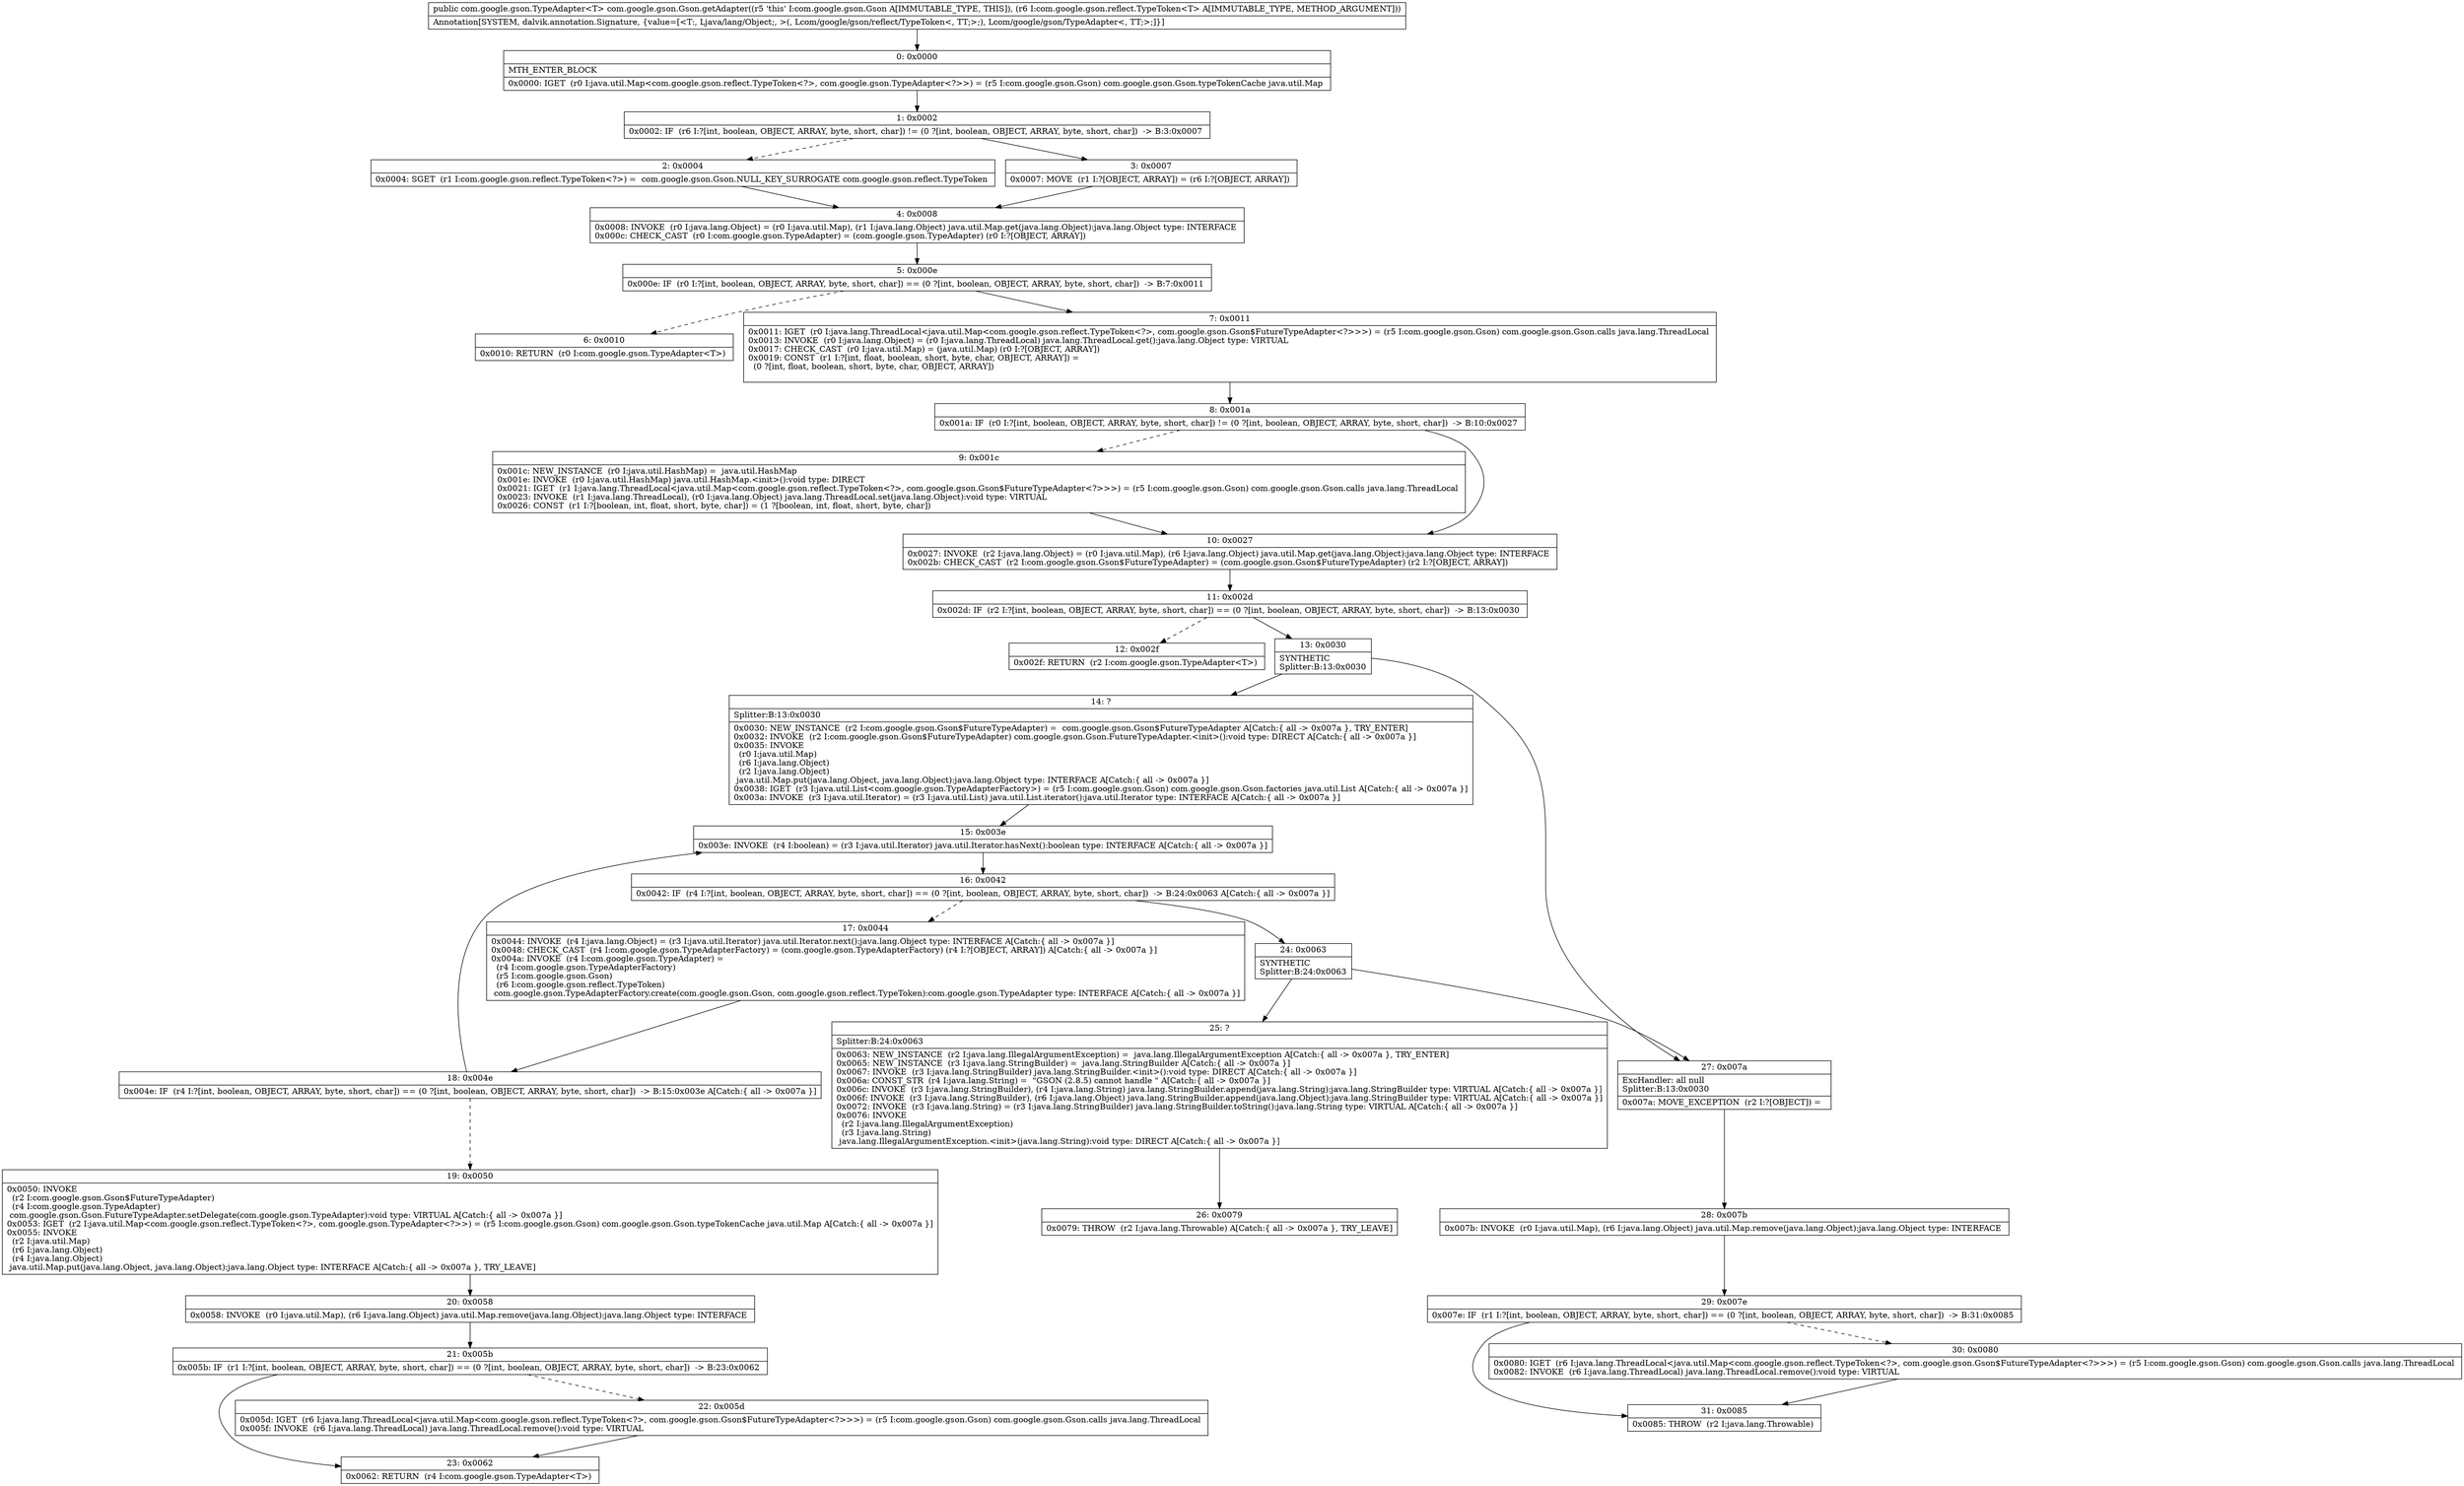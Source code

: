 digraph "CFG forcom.google.gson.Gson.getAdapter(Lcom\/google\/gson\/reflect\/TypeToken;)Lcom\/google\/gson\/TypeAdapter;" {
Node_0 [shape=record,label="{0\:\ 0x0000|MTH_ENTER_BLOCK\l|0x0000: IGET  (r0 I:java.util.Map\<com.google.gson.reflect.TypeToken\<?\>, com.google.gson.TypeAdapter\<?\>\>) = (r5 I:com.google.gson.Gson) com.google.gson.Gson.typeTokenCache java.util.Map \l}"];
Node_1 [shape=record,label="{1\:\ 0x0002|0x0002: IF  (r6 I:?[int, boolean, OBJECT, ARRAY, byte, short, char]) != (0 ?[int, boolean, OBJECT, ARRAY, byte, short, char])  \-\> B:3:0x0007 \l}"];
Node_2 [shape=record,label="{2\:\ 0x0004|0x0004: SGET  (r1 I:com.google.gson.reflect.TypeToken\<?\>) =  com.google.gson.Gson.NULL_KEY_SURROGATE com.google.gson.reflect.TypeToken \l}"];
Node_3 [shape=record,label="{3\:\ 0x0007|0x0007: MOVE  (r1 I:?[OBJECT, ARRAY]) = (r6 I:?[OBJECT, ARRAY]) \l}"];
Node_4 [shape=record,label="{4\:\ 0x0008|0x0008: INVOKE  (r0 I:java.lang.Object) = (r0 I:java.util.Map), (r1 I:java.lang.Object) java.util.Map.get(java.lang.Object):java.lang.Object type: INTERFACE \l0x000c: CHECK_CAST  (r0 I:com.google.gson.TypeAdapter) = (com.google.gson.TypeAdapter) (r0 I:?[OBJECT, ARRAY]) \l}"];
Node_5 [shape=record,label="{5\:\ 0x000e|0x000e: IF  (r0 I:?[int, boolean, OBJECT, ARRAY, byte, short, char]) == (0 ?[int, boolean, OBJECT, ARRAY, byte, short, char])  \-\> B:7:0x0011 \l}"];
Node_6 [shape=record,label="{6\:\ 0x0010|0x0010: RETURN  (r0 I:com.google.gson.TypeAdapter\<T\>) \l}"];
Node_7 [shape=record,label="{7\:\ 0x0011|0x0011: IGET  (r0 I:java.lang.ThreadLocal\<java.util.Map\<com.google.gson.reflect.TypeToken\<?\>, com.google.gson.Gson$FutureTypeAdapter\<?\>\>\>) = (r5 I:com.google.gson.Gson) com.google.gson.Gson.calls java.lang.ThreadLocal \l0x0013: INVOKE  (r0 I:java.lang.Object) = (r0 I:java.lang.ThreadLocal) java.lang.ThreadLocal.get():java.lang.Object type: VIRTUAL \l0x0017: CHECK_CAST  (r0 I:java.util.Map) = (java.util.Map) (r0 I:?[OBJECT, ARRAY]) \l0x0019: CONST  (r1 I:?[int, float, boolean, short, byte, char, OBJECT, ARRAY]) = \l  (0 ?[int, float, boolean, short, byte, char, OBJECT, ARRAY])\l \l}"];
Node_8 [shape=record,label="{8\:\ 0x001a|0x001a: IF  (r0 I:?[int, boolean, OBJECT, ARRAY, byte, short, char]) != (0 ?[int, boolean, OBJECT, ARRAY, byte, short, char])  \-\> B:10:0x0027 \l}"];
Node_9 [shape=record,label="{9\:\ 0x001c|0x001c: NEW_INSTANCE  (r0 I:java.util.HashMap) =  java.util.HashMap \l0x001e: INVOKE  (r0 I:java.util.HashMap) java.util.HashMap.\<init\>():void type: DIRECT \l0x0021: IGET  (r1 I:java.lang.ThreadLocal\<java.util.Map\<com.google.gson.reflect.TypeToken\<?\>, com.google.gson.Gson$FutureTypeAdapter\<?\>\>\>) = (r5 I:com.google.gson.Gson) com.google.gson.Gson.calls java.lang.ThreadLocal \l0x0023: INVOKE  (r1 I:java.lang.ThreadLocal), (r0 I:java.lang.Object) java.lang.ThreadLocal.set(java.lang.Object):void type: VIRTUAL \l0x0026: CONST  (r1 I:?[boolean, int, float, short, byte, char]) = (1 ?[boolean, int, float, short, byte, char]) \l}"];
Node_10 [shape=record,label="{10\:\ 0x0027|0x0027: INVOKE  (r2 I:java.lang.Object) = (r0 I:java.util.Map), (r6 I:java.lang.Object) java.util.Map.get(java.lang.Object):java.lang.Object type: INTERFACE \l0x002b: CHECK_CAST  (r2 I:com.google.gson.Gson$FutureTypeAdapter) = (com.google.gson.Gson$FutureTypeAdapter) (r2 I:?[OBJECT, ARRAY]) \l}"];
Node_11 [shape=record,label="{11\:\ 0x002d|0x002d: IF  (r2 I:?[int, boolean, OBJECT, ARRAY, byte, short, char]) == (0 ?[int, boolean, OBJECT, ARRAY, byte, short, char])  \-\> B:13:0x0030 \l}"];
Node_12 [shape=record,label="{12\:\ 0x002f|0x002f: RETURN  (r2 I:com.google.gson.TypeAdapter\<T\>) \l}"];
Node_13 [shape=record,label="{13\:\ 0x0030|SYNTHETIC\lSplitter:B:13:0x0030\l}"];
Node_14 [shape=record,label="{14\:\ ?|Splitter:B:13:0x0030\l|0x0030: NEW_INSTANCE  (r2 I:com.google.gson.Gson$FutureTypeAdapter) =  com.google.gson.Gson$FutureTypeAdapter A[Catch:\{ all \-\> 0x007a \}, TRY_ENTER]\l0x0032: INVOKE  (r2 I:com.google.gson.Gson$FutureTypeAdapter) com.google.gson.Gson.FutureTypeAdapter.\<init\>():void type: DIRECT A[Catch:\{ all \-\> 0x007a \}]\l0x0035: INVOKE  \l  (r0 I:java.util.Map)\l  (r6 I:java.lang.Object)\l  (r2 I:java.lang.Object)\l java.util.Map.put(java.lang.Object, java.lang.Object):java.lang.Object type: INTERFACE A[Catch:\{ all \-\> 0x007a \}]\l0x0038: IGET  (r3 I:java.util.List\<com.google.gson.TypeAdapterFactory\>) = (r5 I:com.google.gson.Gson) com.google.gson.Gson.factories java.util.List A[Catch:\{ all \-\> 0x007a \}]\l0x003a: INVOKE  (r3 I:java.util.Iterator) = (r3 I:java.util.List) java.util.List.iterator():java.util.Iterator type: INTERFACE A[Catch:\{ all \-\> 0x007a \}]\l}"];
Node_15 [shape=record,label="{15\:\ 0x003e|0x003e: INVOKE  (r4 I:boolean) = (r3 I:java.util.Iterator) java.util.Iterator.hasNext():boolean type: INTERFACE A[Catch:\{ all \-\> 0x007a \}]\l}"];
Node_16 [shape=record,label="{16\:\ 0x0042|0x0042: IF  (r4 I:?[int, boolean, OBJECT, ARRAY, byte, short, char]) == (0 ?[int, boolean, OBJECT, ARRAY, byte, short, char])  \-\> B:24:0x0063 A[Catch:\{ all \-\> 0x007a \}]\l}"];
Node_17 [shape=record,label="{17\:\ 0x0044|0x0044: INVOKE  (r4 I:java.lang.Object) = (r3 I:java.util.Iterator) java.util.Iterator.next():java.lang.Object type: INTERFACE A[Catch:\{ all \-\> 0x007a \}]\l0x0048: CHECK_CAST  (r4 I:com.google.gson.TypeAdapterFactory) = (com.google.gson.TypeAdapterFactory) (r4 I:?[OBJECT, ARRAY]) A[Catch:\{ all \-\> 0x007a \}]\l0x004a: INVOKE  (r4 I:com.google.gson.TypeAdapter) = \l  (r4 I:com.google.gson.TypeAdapterFactory)\l  (r5 I:com.google.gson.Gson)\l  (r6 I:com.google.gson.reflect.TypeToken)\l com.google.gson.TypeAdapterFactory.create(com.google.gson.Gson, com.google.gson.reflect.TypeToken):com.google.gson.TypeAdapter type: INTERFACE A[Catch:\{ all \-\> 0x007a \}]\l}"];
Node_18 [shape=record,label="{18\:\ 0x004e|0x004e: IF  (r4 I:?[int, boolean, OBJECT, ARRAY, byte, short, char]) == (0 ?[int, boolean, OBJECT, ARRAY, byte, short, char])  \-\> B:15:0x003e A[Catch:\{ all \-\> 0x007a \}]\l}"];
Node_19 [shape=record,label="{19\:\ 0x0050|0x0050: INVOKE  \l  (r2 I:com.google.gson.Gson$FutureTypeAdapter)\l  (r4 I:com.google.gson.TypeAdapter)\l com.google.gson.Gson.FutureTypeAdapter.setDelegate(com.google.gson.TypeAdapter):void type: VIRTUAL A[Catch:\{ all \-\> 0x007a \}]\l0x0053: IGET  (r2 I:java.util.Map\<com.google.gson.reflect.TypeToken\<?\>, com.google.gson.TypeAdapter\<?\>\>) = (r5 I:com.google.gson.Gson) com.google.gson.Gson.typeTokenCache java.util.Map A[Catch:\{ all \-\> 0x007a \}]\l0x0055: INVOKE  \l  (r2 I:java.util.Map)\l  (r6 I:java.lang.Object)\l  (r4 I:java.lang.Object)\l java.util.Map.put(java.lang.Object, java.lang.Object):java.lang.Object type: INTERFACE A[Catch:\{ all \-\> 0x007a \}, TRY_LEAVE]\l}"];
Node_20 [shape=record,label="{20\:\ 0x0058|0x0058: INVOKE  (r0 I:java.util.Map), (r6 I:java.lang.Object) java.util.Map.remove(java.lang.Object):java.lang.Object type: INTERFACE \l}"];
Node_21 [shape=record,label="{21\:\ 0x005b|0x005b: IF  (r1 I:?[int, boolean, OBJECT, ARRAY, byte, short, char]) == (0 ?[int, boolean, OBJECT, ARRAY, byte, short, char])  \-\> B:23:0x0062 \l}"];
Node_22 [shape=record,label="{22\:\ 0x005d|0x005d: IGET  (r6 I:java.lang.ThreadLocal\<java.util.Map\<com.google.gson.reflect.TypeToken\<?\>, com.google.gson.Gson$FutureTypeAdapter\<?\>\>\>) = (r5 I:com.google.gson.Gson) com.google.gson.Gson.calls java.lang.ThreadLocal \l0x005f: INVOKE  (r6 I:java.lang.ThreadLocal) java.lang.ThreadLocal.remove():void type: VIRTUAL \l}"];
Node_23 [shape=record,label="{23\:\ 0x0062|0x0062: RETURN  (r4 I:com.google.gson.TypeAdapter\<T\>) \l}"];
Node_24 [shape=record,label="{24\:\ 0x0063|SYNTHETIC\lSplitter:B:24:0x0063\l}"];
Node_25 [shape=record,label="{25\:\ ?|Splitter:B:24:0x0063\l|0x0063: NEW_INSTANCE  (r2 I:java.lang.IllegalArgumentException) =  java.lang.IllegalArgumentException A[Catch:\{ all \-\> 0x007a \}, TRY_ENTER]\l0x0065: NEW_INSTANCE  (r3 I:java.lang.StringBuilder) =  java.lang.StringBuilder A[Catch:\{ all \-\> 0x007a \}]\l0x0067: INVOKE  (r3 I:java.lang.StringBuilder) java.lang.StringBuilder.\<init\>():void type: DIRECT A[Catch:\{ all \-\> 0x007a \}]\l0x006a: CONST_STR  (r4 I:java.lang.String) =  \"GSON (2.8.5) cannot handle \" A[Catch:\{ all \-\> 0x007a \}]\l0x006c: INVOKE  (r3 I:java.lang.StringBuilder), (r4 I:java.lang.String) java.lang.StringBuilder.append(java.lang.String):java.lang.StringBuilder type: VIRTUAL A[Catch:\{ all \-\> 0x007a \}]\l0x006f: INVOKE  (r3 I:java.lang.StringBuilder), (r6 I:java.lang.Object) java.lang.StringBuilder.append(java.lang.Object):java.lang.StringBuilder type: VIRTUAL A[Catch:\{ all \-\> 0x007a \}]\l0x0072: INVOKE  (r3 I:java.lang.String) = (r3 I:java.lang.StringBuilder) java.lang.StringBuilder.toString():java.lang.String type: VIRTUAL A[Catch:\{ all \-\> 0x007a \}]\l0x0076: INVOKE  \l  (r2 I:java.lang.IllegalArgumentException)\l  (r3 I:java.lang.String)\l java.lang.IllegalArgumentException.\<init\>(java.lang.String):void type: DIRECT A[Catch:\{ all \-\> 0x007a \}]\l}"];
Node_26 [shape=record,label="{26\:\ 0x0079|0x0079: THROW  (r2 I:java.lang.Throwable) A[Catch:\{ all \-\> 0x007a \}, TRY_LEAVE]\l}"];
Node_27 [shape=record,label="{27\:\ 0x007a|ExcHandler: all null\lSplitter:B:13:0x0030\l|0x007a: MOVE_EXCEPTION  (r2 I:?[OBJECT]) =  \l}"];
Node_28 [shape=record,label="{28\:\ 0x007b|0x007b: INVOKE  (r0 I:java.util.Map), (r6 I:java.lang.Object) java.util.Map.remove(java.lang.Object):java.lang.Object type: INTERFACE \l}"];
Node_29 [shape=record,label="{29\:\ 0x007e|0x007e: IF  (r1 I:?[int, boolean, OBJECT, ARRAY, byte, short, char]) == (0 ?[int, boolean, OBJECT, ARRAY, byte, short, char])  \-\> B:31:0x0085 \l}"];
Node_30 [shape=record,label="{30\:\ 0x0080|0x0080: IGET  (r6 I:java.lang.ThreadLocal\<java.util.Map\<com.google.gson.reflect.TypeToken\<?\>, com.google.gson.Gson$FutureTypeAdapter\<?\>\>\>) = (r5 I:com.google.gson.Gson) com.google.gson.Gson.calls java.lang.ThreadLocal \l0x0082: INVOKE  (r6 I:java.lang.ThreadLocal) java.lang.ThreadLocal.remove():void type: VIRTUAL \l}"];
Node_31 [shape=record,label="{31\:\ 0x0085|0x0085: THROW  (r2 I:java.lang.Throwable) \l}"];
MethodNode[shape=record,label="{public com.google.gson.TypeAdapter\<T\> com.google.gson.Gson.getAdapter((r5 'this' I:com.google.gson.Gson A[IMMUTABLE_TYPE, THIS]), (r6 I:com.google.gson.reflect.TypeToken\<T\> A[IMMUTABLE_TYPE, METHOD_ARGUMENT]))  | Annotation[SYSTEM, dalvik.annotation.Signature, \{value=[\<T:, Ljava\/lang\/Object;, \>(, Lcom\/google\/gson\/reflect\/TypeToken\<, TT;\>;), Lcom\/google\/gson\/TypeAdapter\<, TT;\>;]\}]\l}"];
MethodNode -> Node_0;
Node_0 -> Node_1;
Node_1 -> Node_2[style=dashed];
Node_1 -> Node_3;
Node_2 -> Node_4;
Node_3 -> Node_4;
Node_4 -> Node_5;
Node_5 -> Node_6[style=dashed];
Node_5 -> Node_7;
Node_7 -> Node_8;
Node_8 -> Node_9[style=dashed];
Node_8 -> Node_10;
Node_9 -> Node_10;
Node_10 -> Node_11;
Node_11 -> Node_12[style=dashed];
Node_11 -> Node_13;
Node_13 -> Node_14;
Node_13 -> Node_27;
Node_14 -> Node_15;
Node_15 -> Node_16;
Node_16 -> Node_17[style=dashed];
Node_16 -> Node_24;
Node_17 -> Node_18;
Node_18 -> Node_15;
Node_18 -> Node_19[style=dashed];
Node_19 -> Node_20;
Node_20 -> Node_21;
Node_21 -> Node_22[style=dashed];
Node_21 -> Node_23;
Node_22 -> Node_23;
Node_24 -> Node_25;
Node_24 -> Node_27;
Node_25 -> Node_26;
Node_27 -> Node_28;
Node_28 -> Node_29;
Node_29 -> Node_30[style=dashed];
Node_29 -> Node_31;
Node_30 -> Node_31;
}

